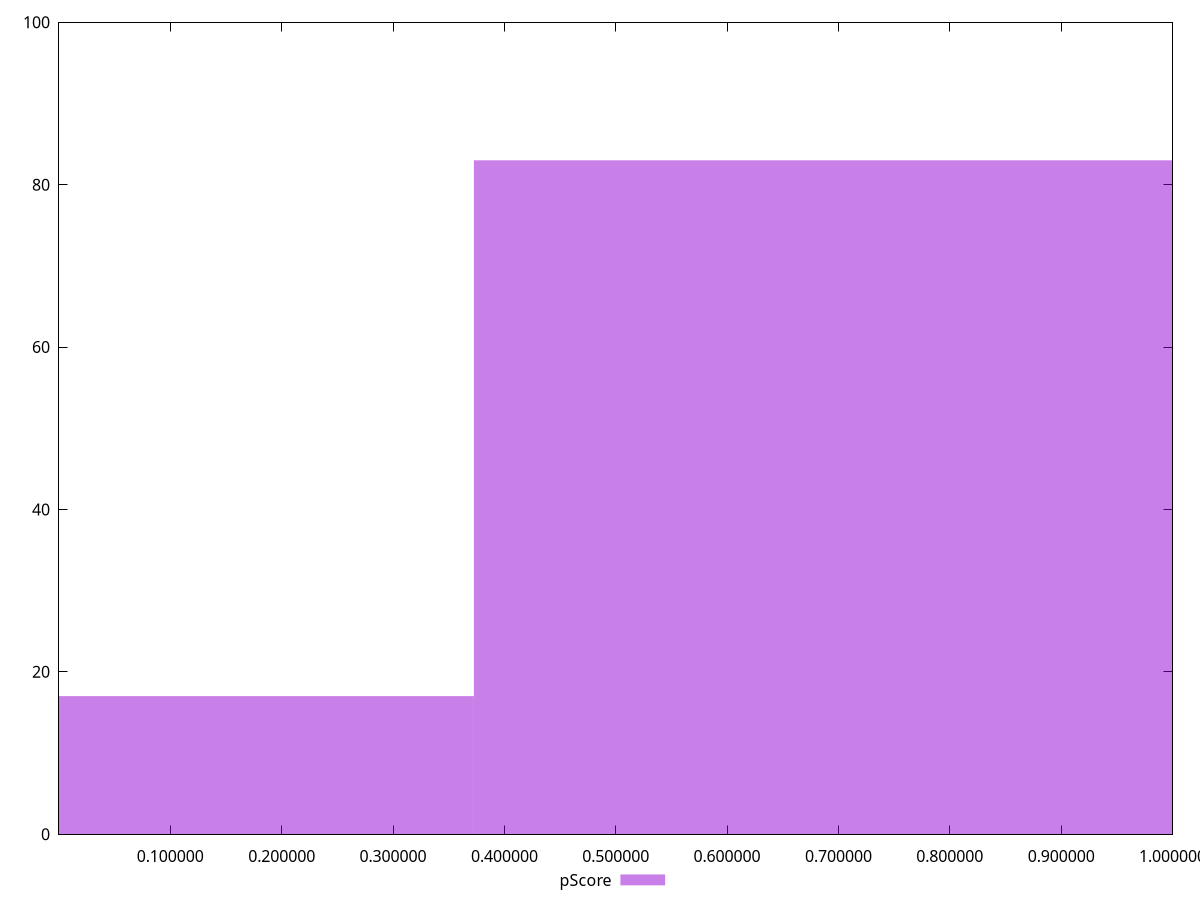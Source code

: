 reset

$pScore <<EOF
0.7451681693364316 83
0 17
EOF

set key outside below
set boxwidth 0.7451681693364316
set xrange [0.000004111363254621914:0.9999993380488856]
set yrange [0:100]
set trange [0:100]
set style fill transparent solid 0.5 noborder
set terminal svg size 640, 490 enhanced background rgb 'white'
set output "report_00015_2021-02-09T16-11-33.973Z/estimated-input-latency/samples/pages+cached+noadtech+nomedia+nocss/pScore/histogram.svg"

plot $pScore title "pScore" with boxes

reset
